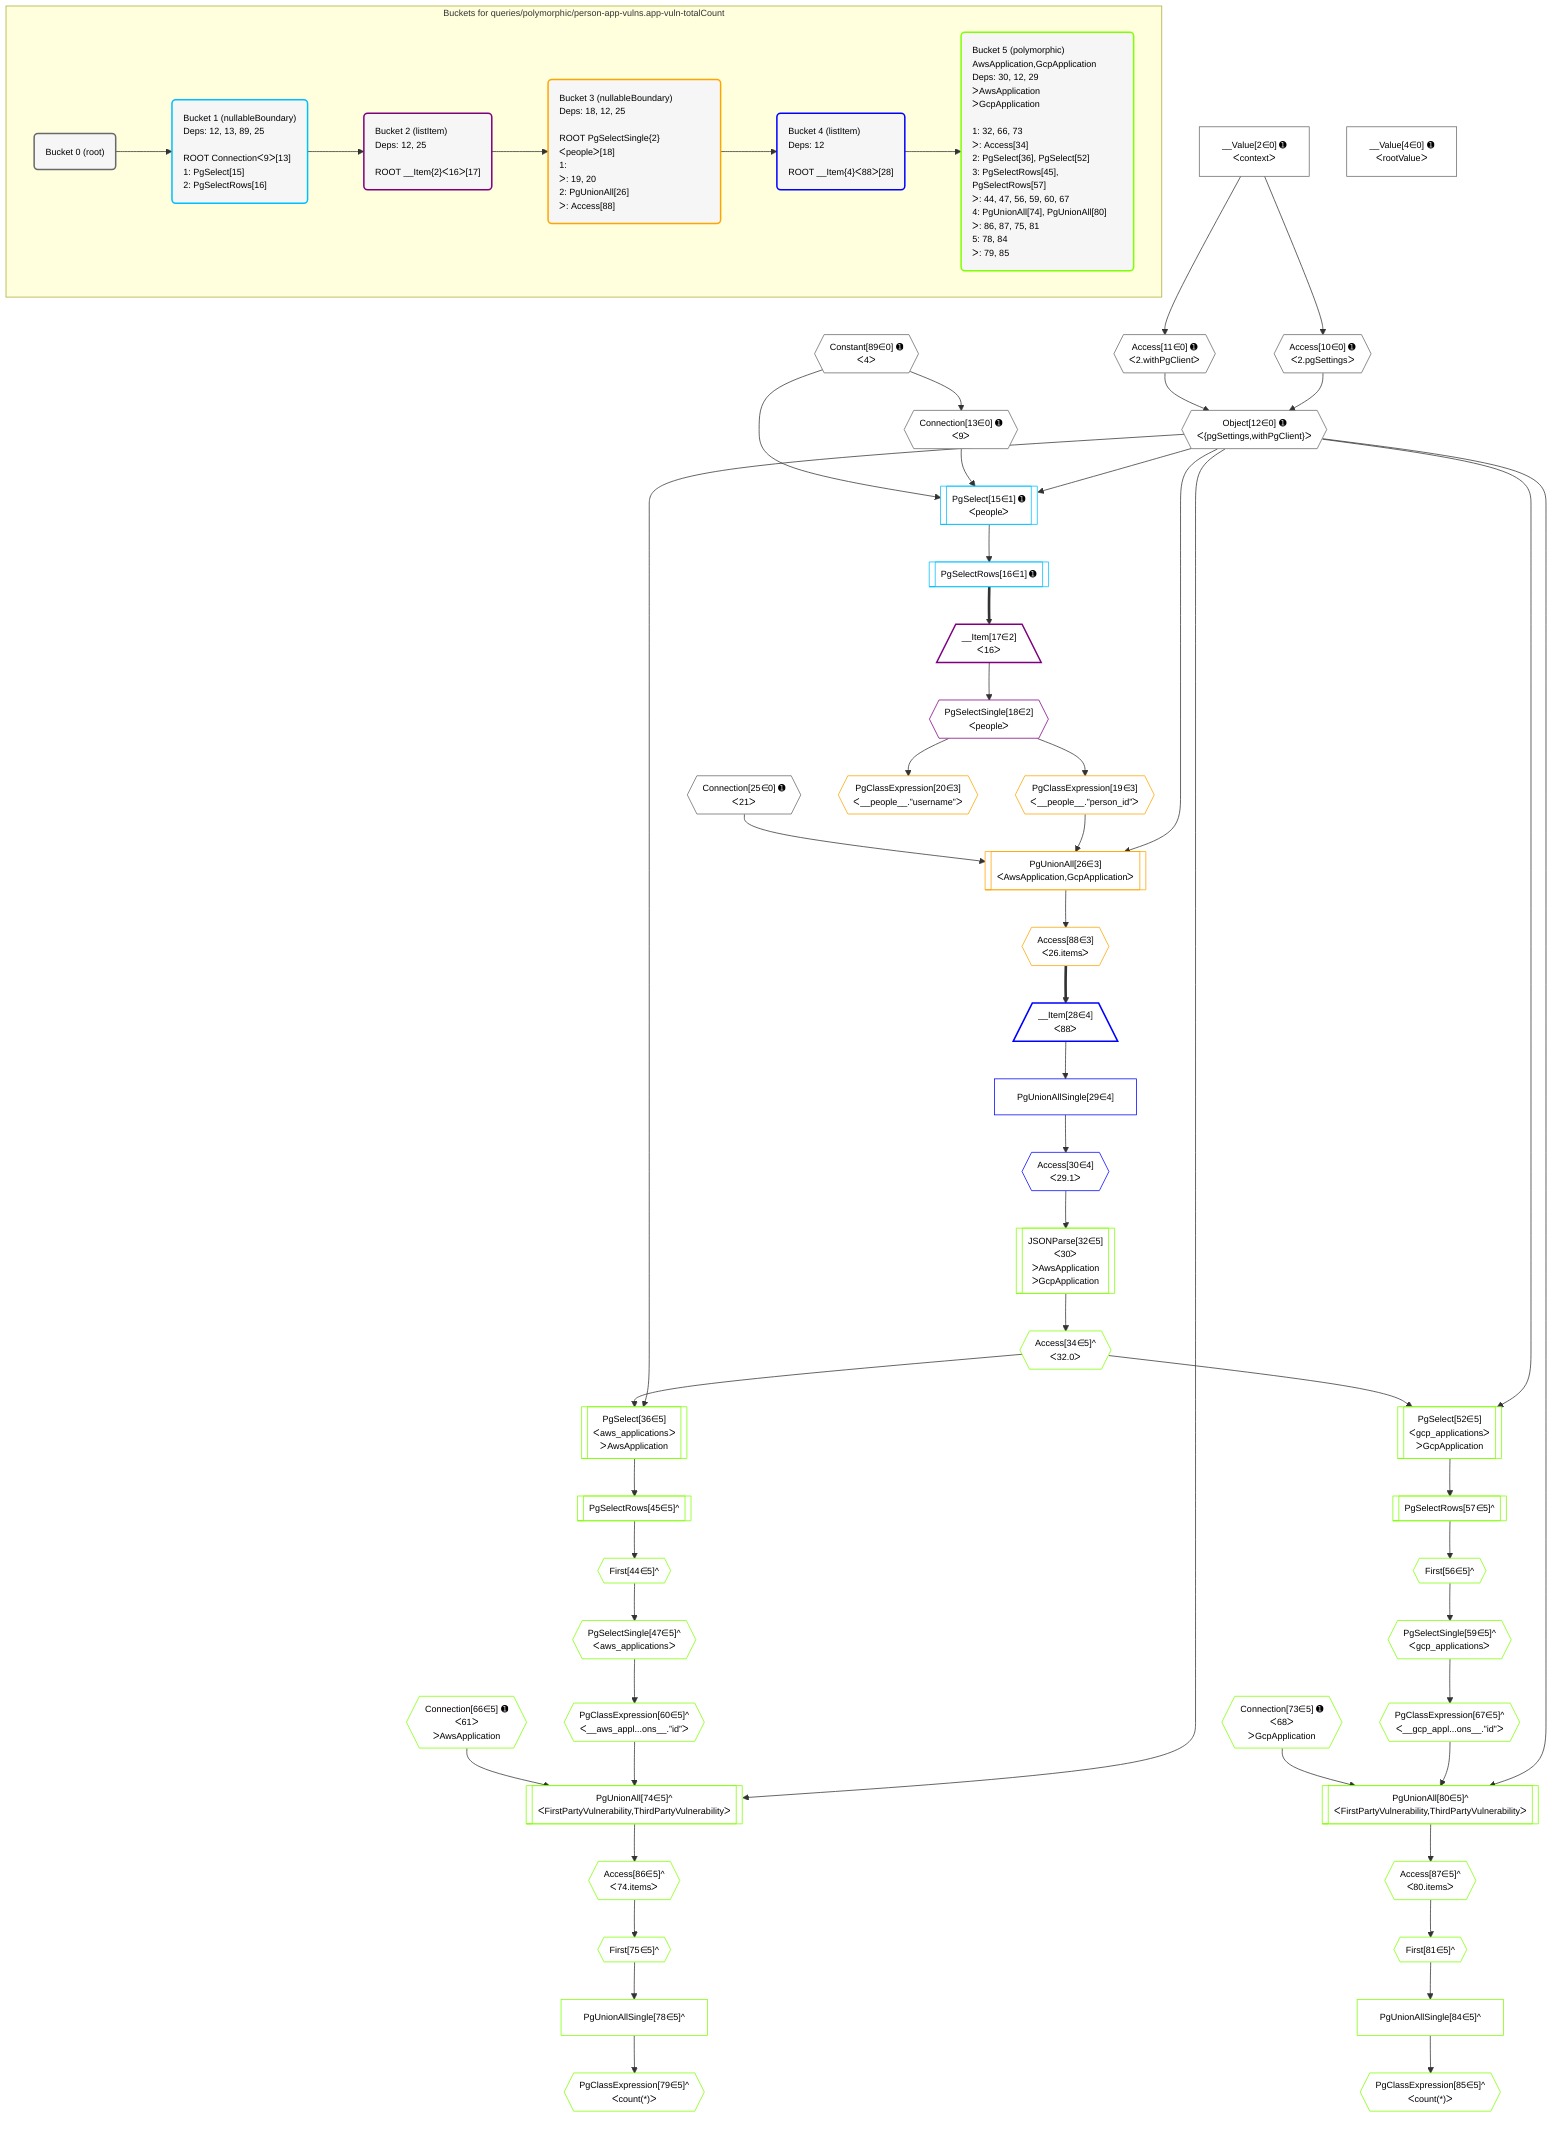 %%{init: {'themeVariables': { 'fontSize': '12px'}}}%%
graph TD
    classDef path fill:#eee,stroke:#000,color:#000
    classDef plan fill:#fff,stroke-width:1px,color:#000
    classDef itemplan fill:#fff,stroke-width:2px,color:#000
    classDef unbatchedplan fill:#dff,stroke-width:1px,color:#000
    classDef sideeffectplan fill:#fcc,stroke-width:2px,color:#000
    classDef bucket fill:#f6f6f6,color:#000,stroke-width:2px,text-align:left

    subgraph "Buckets for queries/polymorphic/person-app-vulns.app-vuln-totalCount"
    Bucket0("Bucket 0 (root)"):::bucket
    Bucket1("Bucket 1 (nullableBoundary)<br />Deps: 12, 13, 89, 25<br /><br />ROOT Connectionᐸ9ᐳ[13]<br />1: PgSelect[15]<br />2: PgSelectRows[16]"):::bucket
    Bucket2("Bucket 2 (listItem)<br />Deps: 12, 25<br /><br />ROOT __Item{2}ᐸ16ᐳ[17]"):::bucket
    Bucket3("Bucket 3 (nullableBoundary)<br />Deps: 18, 12, 25<br /><br />ROOT PgSelectSingle{2}ᐸpeopleᐳ[18]<br />1: <br />ᐳ: 19, 20<br />2: PgUnionAll[26]<br />ᐳ: Access[88]"):::bucket
    Bucket4("Bucket 4 (listItem)<br />Deps: 12<br /><br />ROOT __Item{4}ᐸ88ᐳ[28]"):::bucket
    Bucket5("Bucket 5 (polymorphic)<br />AwsApplication,GcpApplication<br />Deps: 30, 12, 29<br />ᐳAwsApplication<br />ᐳGcpApplication<br /><br />1: 32, 66, 73<br />ᐳ: Access[34]<br />2: PgSelect[36], PgSelect[52]<br />3: PgSelectRows[45], PgSelectRows[57]<br />ᐳ: 44, 47, 56, 59, 60, 67<br />4: PgUnionAll[74], PgUnionAll[80]<br />ᐳ: 86, 87, 75, 81<br />5: 78, 84<br />ᐳ: 79, 85"):::bucket
    end
    Bucket0 --> Bucket1
    Bucket1 --> Bucket2
    Bucket2 --> Bucket3
    Bucket3 --> Bucket4
    Bucket4 --> Bucket5

    %% plan dependencies
    Object12{{"Object[12∈0] ➊<br />ᐸ{pgSettings,withPgClient}ᐳ"}}:::plan
    Access10{{"Access[10∈0] ➊<br />ᐸ2.pgSettingsᐳ"}}:::plan
    Access11{{"Access[11∈0] ➊<br />ᐸ2.withPgClientᐳ"}}:::plan
    Access10 & Access11 --> Object12
    __Value2["__Value[2∈0] ➊<br />ᐸcontextᐳ"]:::plan
    __Value2 --> Access10
    __Value2 --> Access11
    Connection13{{"Connection[13∈0] ➊<br />ᐸ9ᐳ"}}:::plan
    Constant89{{"Constant[89∈0] ➊<br />ᐸ4ᐳ"}}:::plan
    Constant89 --> Connection13
    __Value4["__Value[4∈0] ➊<br />ᐸrootValueᐳ"]:::plan
    Connection25{{"Connection[25∈0] ➊<br />ᐸ21ᐳ"}}:::plan
    PgSelect15[["PgSelect[15∈1] ➊<br />ᐸpeopleᐳ"]]:::plan
    Object12 & Connection13 & Constant89 --> PgSelect15
    PgSelectRows16[["PgSelectRows[16∈1] ➊"]]:::plan
    PgSelect15 --> PgSelectRows16
    __Item17[/"__Item[17∈2]<br />ᐸ16ᐳ"\]:::itemplan
    PgSelectRows16 ==> __Item17
    PgSelectSingle18{{"PgSelectSingle[18∈2]<br />ᐸpeopleᐳ"}}:::plan
    __Item17 --> PgSelectSingle18
    PgUnionAll26[["PgUnionAll[26∈3]<br />ᐸAwsApplication,GcpApplicationᐳ"]]:::plan
    PgClassExpression19{{"PgClassExpression[19∈3]<br />ᐸ__people__.”person_id”ᐳ"}}:::plan
    Object12 & PgClassExpression19 & Connection25 --> PgUnionAll26
    PgSelectSingle18 --> PgClassExpression19
    PgClassExpression20{{"PgClassExpression[20∈3]<br />ᐸ__people__.”username”ᐳ"}}:::plan
    PgSelectSingle18 --> PgClassExpression20
    Access88{{"Access[88∈3]<br />ᐸ26.itemsᐳ"}}:::plan
    PgUnionAll26 --> Access88
    __Item28[/"__Item[28∈4]<br />ᐸ88ᐳ"\]:::itemplan
    Access88 ==> __Item28
    PgUnionAllSingle29["PgUnionAllSingle[29∈4]"]:::plan
    __Item28 --> PgUnionAllSingle29
    Access30{{"Access[30∈4]<br />ᐸ29.1ᐳ"}}:::plan
    PgUnionAllSingle29 --> Access30
    PgUnionAll74[["PgUnionAll[74∈5]^<br />ᐸFirstPartyVulnerability,ThirdPartyVulnerabilityᐳ"]]:::plan
    PgClassExpression60{{"PgClassExpression[60∈5]^<br />ᐸ__aws_appl...ons__.”id”ᐳ"}}:::plan
    Connection66{{"Connection[66∈5] ➊<br />ᐸ61ᐳ<br />ᐳAwsApplication"}}:::plan
    Object12 & PgClassExpression60 & Connection66 --> PgUnionAll74
    PgUnionAll80[["PgUnionAll[80∈5]^<br />ᐸFirstPartyVulnerability,ThirdPartyVulnerabilityᐳ"]]:::plan
    PgClassExpression67{{"PgClassExpression[67∈5]^<br />ᐸ__gcp_appl...ons__.”id”ᐳ"}}:::plan
    Connection73{{"Connection[73∈5] ➊<br />ᐸ68ᐳ<br />ᐳGcpApplication"}}:::plan
    Object12 & PgClassExpression67 & Connection73 --> PgUnionAll80
    PgSelect36[["PgSelect[36∈5]<br />ᐸaws_applicationsᐳ<br />ᐳAwsApplication"]]:::plan
    Access34{{"Access[34∈5]^<br />ᐸ32.0ᐳ"}}:::plan
    Object12 & Access34 --> PgSelect36
    PgSelect52[["PgSelect[52∈5]<br />ᐸgcp_applicationsᐳ<br />ᐳGcpApplication"]]:::plan
    Object12 & Access34 --> PgSelect52
    JSONParse32[["JSONParse[32∈5]<br />ᐸ30ᐳ<br />ᐳAwsApplication<br />ᐳGcpApplication"]]:::plan
    Access30 --> JSONParse32
    JSONParse32 --> Access34
    First44{{"First[44∈5]^"}}:::plan
    PgSelectRows45[["PgSelectRows[45∈5]^"]]:::plan
    PgSelectRows45 --> First44
    PgSelect36 --> PgSelectRows45
    PgSelectSingle47{{"PgSelectSingle[47∈5]^<br />ᐸaws_applicationsᐳ"}}:::plan
    First44 --> PgSelectSingle47
    First56{{"First[56∈5]^"}}:::plan
    PgSelectRows57[["PgSelectRows[57∈5]^"]]:::plan
    PgSelectRows57 --> First56
    PgSelect52 --> PgSelectRows57
    PgSelectSingle59{{"PgSelectSingle[59∈5]^<br />ᐸgcp_applicationsᐳ"}}:::plan
    First56 --> PgSelectSingle59
    PgSelectSingle47 --> PgClassExpression60
    PgSelectSingle59 --> PgClassExpression67
    First75{{"First[75∈5]^"}}:::plan
    Access86{{"Access[86∈5]^<br />ᐸ74.itemsᐳ"}}:::plan
    Access86 --> First75
    PgUnionAllSingle78["PgUnionAllSingle[78∈5]^"]:::plan
    First75 --> PgUnionAllSingle78
    PgClassExpression79{{"PgClassExpression[79∈5]^<br />ᐸcount(*)ᐳ"}}:::plan
    PgUnionAllSingle78 --> PgClassExpression79
    First81{{"First[81∈5]^"}}:::plan
    Access87{{"Access[87∈5]^<br />ᐸ80.itemsᐳ"}}:::plan
    Access87 --> First81
    PgUnionAllSingle84["PgUnionAllSingle[84∈5]^"]:::plan
    First81 --> PgUnionAllSingle84
    PgClassExpression85{{"PgClassExpression[85∈5]^<br />ᐸcount(*)ᐳ"}}:::plan
    PgUnionAllSingle84 --> PgClassExpression85
    PgUnionAll74 --> Access86
    PgUnionAll80 --> Access87

    %% define steps
    classDef bucket0 stroke:#696969
    class Bucket0,__Value2,__Value4,Access10,Access11,Object12,Connection13,Connection25,Constant89 bucket0
    classDef bucket1 stroke:#00bfff
    class Bucket1,PgSelect15,PgSelectRows16 bucket1
    classDef bucket2 stroke:#7f007f
    class Bucket2,__Item17,PgSelectSingle18 bucket2
    classDef bucket3 stroke:#ffa500
    class Bucket3,PgClassExpression19,PgClassExpression20,PgUnionAll26,Access88 bucket3
    classDef bucket4 stroke:#0000ff
    class Bucket4,__Item28,PgUnionAllSingle29,Access30 bucket4
    classDef bucket5 stroke:#7fff00
    class Bucket5,JSONParse32,Access34,PgSelect36,First44,PgSelectRows45,PgSelectSingle47,PgSelect52,First56,PgSelectRows57,PgSelectSingle59,PgClassExpression60,Connection66,PgClassExpression67,Connection73,PgUnionAll74,First75,PgUnionAllSingle78,PgClassExpression79,PgUnionAll80,First81,PgUnionAllSingle84,PgClassExpression85,Access86,Access87 bucket5